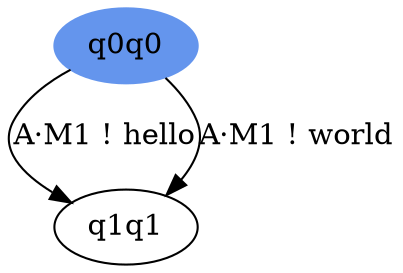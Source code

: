 digraph CFSM_proj_A{
 graph [color=white ratio=compress margin=0];
	Aq0q0	[style=filled, color=cornflowerblue]
	Aq0q0		[label = "q0q0"];
	Aq1q1		[label = "q1q1"];
	Aq0q0 -> Aq1q1	[label = "A&middot;M1 ! hello"];
	Aq0q0 -> Aq1q1	[label = "A&middot;M1 ! world"];

}